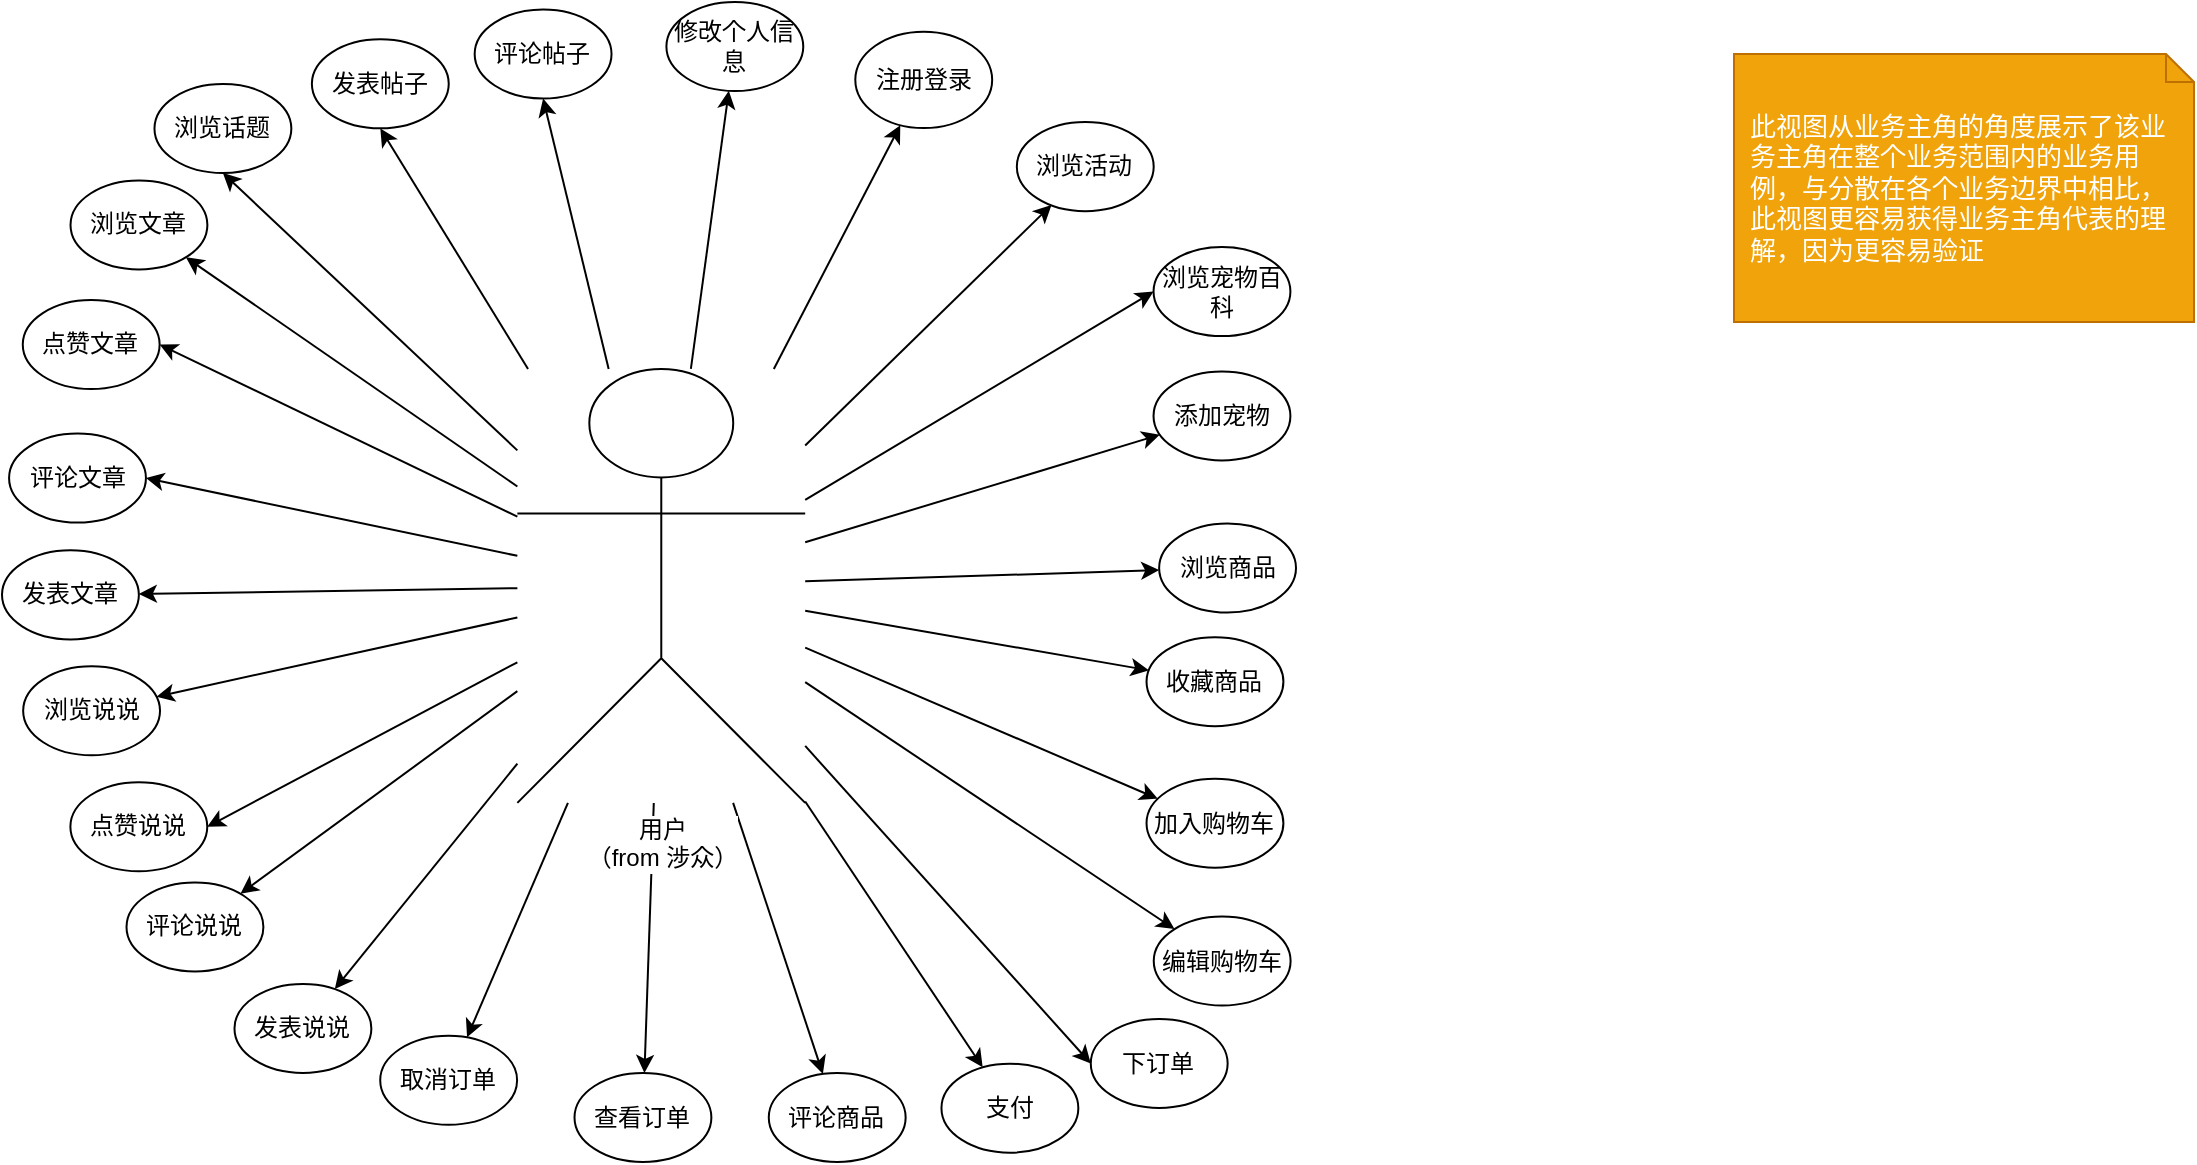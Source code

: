 <mxfile version="10.5.5" type="github"><diagram id="4drA4_VL7PKuh3zebIWI" name="Page-1"><mxGraphModel dx="1398" dy="766" grid="1" gridSize="10" guides="1" tooltips="1" connect="1" arrows="1" fold="1" page="1" pageScale="1" pageWidth="3000" pageHeight="1169" math="0" shadow="0"><root><mxCell id="0"/><mxCell id="1" parent="0"/><mxCell id="1uKB82ExgU9-zMNoNfxo-40" value="此视图从业务主角的角度展示了该业务主角在整个业务范围内的业务用例，与分散在各个业务边界中相比，此视图更容易获得业务主角代表的理解，因为更容易验证" style="shape=note;whiteSpace=wrap;html=1;size=14;verticalAlign=middle;align=left;spacingTop=0;fillColor=#f0a30a;strokeColor=#BD7000;fontColor=#ffffff;spacingLeft=6;spacingRight=6;fontSize=13;" parent="1" vertex="1"><mxGeometry x="1040" y="146" width="230" height="134" as="geometry"/></mxCell><mxCell id="qtiZKB6e6Ri6IMa2meDh-5" value="注册登录" style="ellipse;whiteSpace=wrap;html=1;" parent="1" vertex="1"><mxGeometry x="600.655" y="134.816" width="68.435" height="48.227" as="geometry"/></mxCell><mxCell id="1uKB82ExgU9-zMNoNfxo-3" style="edgeStyle=none;rounded=0;orthogonalLoop=1;jettySize=auto;html=1;" parent="1" source="qtiZKB6e6Ri6IMa2meDh-1" target="qtiZKB6e6Ri6IMa2meDh-5" edge="1"><mxGeometry relative="1" as="geometry"/></mxCell><mxCell id="qtiZKB6e6Ri6IMa2meDh-6" value="浏览话题" style="ellipse;whiteSpace=wrap;html=1;" parent="1" vertex="1"><mxGeometry x="250.236" y="161.004" width="68.435" height="44.517" as="geometry"/></mxCell><mxCell id="1uKB82ExgU9-zMNoNfxo-6" style="edgeStyle=none;rounded=0;orthogonalLoop=1;jettySize=auto;html=1;entryX=0.5;entryY=1;entryDx=0;entryDy=0;" parent="1" source="qtiZKB6e6Ri6IMa2meDh-1" target="qtiZKB6e6Ri6IMa2meDh-6" edge="1"><mxGeometry relative="1" as="geometry"/></mxCell><mxCell id="04boINX6uevTV2_hWLfY-1" value="浏览文章" style="ellipse;whiteSpace=wrap;html=1;" parent="1" vertex="1"><mxGeometry x="208.256" y="209.216" width="68.435" height="44.517" as="geometry"/></mxCell><mxCell id="1uKB82ExgU9-zMNoNfxo-7" style="edgeStyle=none;rounded=0;orthogonalLoop=1;jettySize=auto;html=1;" parent="1" source="qtiZKB6e6Ri6IMa2meDh-1" target="04boINX6uevTV2_hWLfY-1" edge="1"><mxGeometry relative="1" as="geometry"/></mxCell><mxCell id="04boINX6uevTV2_hWLfY-2" value="点赞文章" style="ellipse;whiteSpace=wrap;html=1;" parent="1" vertex="1"><mxGeometry x="184.383" y="269.007" width="68.435" height="44.517" as="geometry"/></mxCell><mxCell id="1uKB82ExgU9-zMNoNfxo-8" style="edgeStyle=none;rounded=0;orthogonalLoop=1;jettySize=auto;html=1;entryX=1;entryY=0.5;entryDx=0;entryDy=0;" parent="1" source="qtiZKB6e6Ri6IMa2meDh-1" target="04boINX6uevTV2_hWLfY-2" edge="1"><mxGeometry relative="1" as="geometry"/></mxCell><mxCell id="04boINX6uevTV2_hWLfY-3" value="修改个人信息" style="ellipse;whiteSpace=wrap;html=1;" parent="1" vertex="1"><mxGeometry x="506.201" y="120" width="68.435" height="44.517" as="geometry"/></mxCell><mxCell id="1uKB82ExgU9-zMNoNfxo-2" style="edgeStyle=none;rounded=0;orthogonalLoop=1;jettySize=auto;html=1;" parent="1" source="qtiZKB6e6Ri6IMa2meDh-1" target="04boINX6uevTV2_hWLfY-3" edge="1"><mxGeometry relative="1" as="geometry"><mxPoint x="557.605" y="250.401" as="targetPoint"/></mxGeometry></mxCell><mxCell id="04boINX6uevTV2_hWLfY-4" value="评论文章" style="ellipse;whiteSpace=wrap;html=1;" parent="1" vertex="1"><mxGeometry x="177.539" y="335.782" width="68.435" height="44.517" as="geometry"/></mxCell><mxCell id="1uKB82ExgU9-zMNoNfxo-9" style="edgeStyle=none;rounded=0;orthogonalLoop=1;jettySize=auto;html=1;entryX=1;entryY=0.5;entryDx=0;entryDy=0;" parent="1" source="qtiZKB6e6Ri6IMa2meDh-1" target="04boINX6uevTV2_hWLfY-4" edge="1"><mxGeometry relative="1" as="geometry"/></mxCell><mxCell id="04boINX6uevTV2_hWLfY-5" value="发表文章" style="ellipse;whiteSpace=wrap;html=1;" parent="1" vertex="1"><mxGeometry x="174" y="394.177" width="68.435" height="44.517" as="geometry"/></mxCell><mxCell id="1uKB82ExgU9-zMNoNfxo-10" style="edgeStyle=none;rounded=0;orthogonalLoop=1;jettySize=auto;html=1;" parent="1" source="qtiZKB6e6Ri6IMa2meDh-1" target="04boINX6uevTV2_hWLfY-5" edge="1"><mxGeometry relative="1" as="geometry"/></mxCell><mxCell id="04boINX6uevTV2_hWLfY-6" value="点赞说说" style="ellipse;whiteSpace=wrap;html=1;" parent="1" vertex="1"><mxGeometry x="208.198" y="510.11" width="68.435" height="44.517" as="geometry"/></mxCell><mxCell id="1uKB82ExgU9-zMNoNfxo-12" style="edgeStyle=none;rounded=0;orthogonalLoop=1;jettySize=auto;html=1;entryX=1;entryY=0.5;entryDx=0;entryDy=0;" parent="1" source="qtiZKB6e6Ri6IMa2meDh-1" target="04boINX6uevTV2_hWLfY-6" edge="1"><mxGeometry relative="1" as="geometry"/></mxCell><mxCell id="04boINX6uevTV2_hWLfY-7" value="浏览说说" style="ellipse;whiteSpace=wrap;html=1;" parent="1" vertex="1"><mxGeometry x="184.578" y="452.136" width="68.435" height="44.517" as="geometry"/></mxCell><mxCell id="1uKB82ExgU9-zMNoNfxo-11" style="edgeStyle=none;rounded=0;orthogonalLoop=1;jettySize=auto;html=1;" parent="1" source="qtiZKB6e6Ri6IMa2meDh-1" target="04boINX6uevTV2_hWLfY-7" edge="1"><mxGeometry relative="1" as="geometry"/></mxCell><mxCell id="04boINX6uevTV2_hWLfY-8" value="评论说说" style="ellipse;whiteSpace=wrap;html=1;" parent="1" vertex="1"><mxGeometry x="236.256" y="560.23" width="68.435" height="44.517" as="geometry"/></mxCell><mxCell id="1uKB82ExgU9-zMNoNfxo-13" style="edgeStyle=none;rounded=0;orthogonalLoop=1;jettySize=auto;html=1;" parent="1" source="qtiZKB6e6Ri6IMa2meDh-1" target="04boINX6uevTV2_hWLfY-8" edge="1"><mxGeometry relative="1" as="geometry"/></mxCell><mxCell id="04boINX6uevTV2_hWLfY-9" value="发表说说" style="ellipse;whiteSpace=wrap;html=1;" parent="1" vertex="1"><mxGeometry x="290.241" y="610.966" width="68.435" height="44.517" as="geometry"/></mxCell><mxCell id="1uKB82ExgU9-zMNoNfxo-14" style="edgeStyle=none;rounded=0;orthogonalLoop=1;jettySize=auto;html=1;" parent="1" source="qtiZKB6e6Ri6IMa2meDh-1" target="04boINX6uevTV2_hWLfY-9" edge="1"><mxGeometry relative="1" as="geometry"/></mxCell><mxCell id="04boINX6uevTV2_hWLfY-12" value="发表帖子" style="ellipse;whiteSpace=wrap;html=1;" parent="1" vertex="1"><mxGeometry x="328.936" y="138.655" width="68.435" height="44.517" as="geometry"/></mxCell><mxCell id="1uKB82ExgU9-zMNoNfxo-5" style="edgeStyle=none;rounded=0;orthogonalLoop=1;jettySize=auto;html=1;entryX=0.5;entryY=1;entryDx=0;entryDy=0;" parent="1" source="qtiZKB6e6Ri6IMa2meDh-1" target="04boINX6uevTV2_hWLfY-12" edge="1"><mxGeometry relative="1" as="geometry"/></mxCell><mxCell id="04boINX6uevTV2_hWLfY-13" value="评论帖子" style="ellipse;whiteSpace=wrap;html=1;" parent="1" vertex="1"><mxGeometry x="410.334" y="123.755" width="68.435" height="44.517" as="geometry"/></mxCell><mxCell id="1uKB82ExgU9-zMNoNfxo-1" style="rounded=0;orthogonalLoop=1;jettySize=auto;html=1;entryX=0.5;entryY=1;entryDx=0;entryDy=0;" parent="1" source="qtiZKB6e6Ri6IMa2meDh-1" target="04boINX6uevTV2_hWLfY-13" edge="1"><mxGeometry relative="1" as="geometry"/></mxCell><mxCell id="04boINX6uevTV2_hWLfY-14" value="浏览活动" style="ellipse;whiteSpace=wrap;html=1;" parent="1" vertex="1"><mxGeometry x="681.419" y="180.054" width="68.435" height="44.517" as="geometry"/></mxCell><mxCell id="1uKB82ExgU9-zMNoNfxo-4" style="edgeStyle=none;rounded=0;orthogonalLoop=1;jettySize=auto;html=1;entryX=0.253;entryY=0.931;entryDx=0;entryDy=0;entryPerimeter=0;" parent="1" source="qtiZKB6e6Ri6IMa2meDh-1" target="04boINX6uevTV2_hWLfY-14" edge="1"><mxGeometry relative="1" as="geometry"/></mxCell><mxCell id="04boINX6uevTV2_hWLfY-15" value="浏览宠物百科" style="ellipse;whiteSpace=wrap;html=1;" parent="1" vertex="1"><mxGeometry x="749.775" y="242.528" width="68.435" height="44.517" as="geometry"/></mxCell><mxCell id="1uKB82ExgU9-zMNoNfxo-15" style="edgeStyle=none;rounded=0;orthogonalLoop=1;jettySize=auto;html=1;entryX=0;entryY=0.5;entryDx=0;entryDy=0;" parent="1" source="qtiZKB6e6Ri6IMa2meDh-1" target="04boINX6uevTV2_hWLfY-15" edge="1"><mxGeometry relative="1" as="geometry"/></mxCell><mxCell id="04boINX6uevTV2_hWLfY-16" value="添加宠物" style="ellipse;whiteSpace=wrap;html=1;" parent="1" vertex="1"><mxGeometry x="749.769" y="304.714" width="68.435" height="44.517" as="geometry"/></mxCell><mxCell id="1uKB82ExgU9-zMNoNfxo-16" style="edgeStyle=none;rounded=0;orthogonalLoop=1;jettySize=auto;html=1;" parent="1" source="qtiZKB6e6Ri6IMa2meDh-1" target="04boINX6uevTV2_hWLfY-16" edge="1"><mxGeometry relative="1" as="geometry"/></mxCell><mxCell id="1uKB82ExgU9-zMNoNfxo-18" value="浏览商品" style="ellipse;whiteSpace=wrap;html=1;" parent="1" vertex="1"><mxGeometry x="752.565" y="380.772" width="68.435" height="44.517" as="geometry"/></mxCell><mxCell id="1uKB82ExgU9-zMNoNfxo-28" style="edgeStyle=none;rounded=0;orthogonalLoop=1;jettySize=auto;html=1;" parent="1" source="qtiZKB6e6Ri6IMa2meDh-1" target="1uKB82ExgU9-zMNoNfxo-18" edge="1"><mxGeometry relative="1" as="geometry"/></mxCell><mxCell id="1uKB82ExgU9-zMNoNfxo-19" value="收藏商品" style="ellipse;whiteSpace=wrap;html=1;" parent="1" vertex="1"><mxGeometry x="746.269" y="437.577" width="68.435" height="44.517" as="geometry"/></mxCell><mxCell id="1uKB82ExgU9-zMNoNfxo-29" style="edgeStyle=none;rounded=0;orthogonalLoop=1;jettySize=auto;html=1;" parent="1" source="qtiZKB6e6Ri6IMa2meDh-1" target="1uKB82ExgU9-zMNoNfxo-19" edge="1"><mxGeometry relative="1" as="geometry"/></mxCell><mxCell id="1uKB82ExgU9-zMNoNfxo-20" value="加入购物车" style="ellipse;whiteSpace=wrap;html=1;" parent="1" vertex="1"><mxGeometry x="746.269" y="508.35" width="68.435" height="44.517" as="geometry"/></mxCell><mxCell id="1uKB82ExgU9-zMNoNfxo-30" style="edgeStyle=none;rounded=0;orthogonalLoop=1;jettySize=auto;html=1;" parent="1" source="qtiZKB6e6Ri6IMa2meDh-1" target="1uKB82ExgU9-zMNoNfxo-20" edge="1"><mxGeometry relative="1" as="geometry"/></mxCell><mxCell id="1uKB82ExgU9-zMNoNfxo-21" value="编辑购物车" style="ellipse;whiteSpace=wrap;html=1;" parent="1" vertex="1"><mxGeometry x="749.867" y="577.26" width="68.435" height="44.517" as="geometry"/></mxCell><mxCell id="1uKB82ExgU9-zMNoNfxo-31" style="edgeStyle=none;rounded=0;orthogonalLoop=1;jettySize=auto;html=1;" parent="1" source="qtiZKB6e6Ri6IMa2meDh-1" target="1uKB82ExgU9-zMNoNfxo-21" edge="1"><mxGeometry relative="1" as="geometry"/></mxCell><mxCell id="1uKB82ExgU9-zMNoNfxo-22" value="下订单" style="ellipse;whiteSpace=wrap;html=1;" parent="1" vertex="1"><mxGeometry x="718.387" y="628.478" width="68.435" height="44.517" as="geometry"/></mxCell><mxCell id="1uKB82ExgU9-zMNoNfxo-32" style="edgeStyle=none;rounded=0;orthogonalLoop=1;jettySize=auto;html=1;entryX=0;entryY=0.5;entryDx=0;entryDy=0;" parent="1" source="qtiZKB6e6Ri6IMa2meDh-1" target="1uKB82ExgU9-zMNoNfxo-22" edge="1"><mxGeometry relative="1" as="geometry"/></mxCell><mxCell id="1uKB82ExgU9-zMNoNfxo-23" value="支付" style="ellipse;whiteSpace=wrap;html=1;" parent="1" vertex="1"><mxGeometry x="643.735" y="650.827" width="68.435" height="44.517" as="geometry"/></mxCell><mxCell id="1uKB82ExgU9-zMNoNfxo-33" style="edgeStyle=none;rounded=0;orthogonalLoop=1;jettySize=auto;html=1;" parent="1" source="qtiZKB6e6Ri6IMa2meDh-1" target="1uKB82ExgU9-zMNoNfxo-23" edge="1"><mxGeometry relative="1" as="geometry"/></mxCell><mxCell id="1uKB82ExgU9-zMNoNfxo-24" value="取消订单" style="ellipse;whiteSpace=wrap;html=1;" parent="1" vertex="1"><mxGeometry x="363.114" y="636.859" width="68.435" height="44.517" as="geometry"/></mxCell><mxCell id="1uKB82ExgU9-zMNoNfxo-35" value="" style="edgeStyle=none;rounded=0;orthogonalLoop=1;jettySize=auto;html=1;" parent="1" source="qtiZKB6e6Ri6IMa2meDh-1" target="1uKB82ExgU9-zMNoNfxo-24" edge="1"><mxGeometry relative="1" as="geometry"><mxPoint x="503.64" y="641.515" as="targetPoint"/></mxGeometry></mxCell><mxCell id="1uKB82ExgU9-zMNoNfxo-25" value="查看订单" style="ellipse;whiteSpace=wrap;html=1;" parent="1" vertex="1"><mxGeometry x="460.252" y="655.483" width="68.435" height="44.517" as="geometry"/></mxCell><mxCell id="1uKB82ExgU9-zMNoNfxo-36" style="edgeStyle=none;rounded=0;orthogonalLoop=1;jettySize=auto;html=1;" parent="1" source="qtiZKB6e6Ri6IMa2meDh-1" target="1uKB82ExgU9-zMNoNfxo-25" edge="1"><mxGeometry relative="1" as="geometry"/></mxCell><mxCell id="1uKB82ExgU9-zMNoNfxo-26" value="评论商品" style="ellipse;whiteSpace=wrap;html=1;" parent="1" vertex="1"><mxGeometry x="557.39" y="655.483" width="68.435" height="44.517" as="geometry"/></mxCell><mxCell id="1uKB82ExgU9-zMNoNfxo-37" style="edgeStyle=none;rounded=0;orthogonalLoop=1;jettySize=auto;html=1;" parent="1" source="qtiZKB6e6Ri6IMa2meDh-1" target="1uKB82ExgU9-zMNoNfxo-26" edge="1"><mxGeometry relative="1" as="geometry"/></mxCell><mxCell id="qtiZKB6e6Ri6IMa2meDh-1" value="用户&lt;br&gt;（from 涉众）&lt;br&gt;" style="shape=umlActor;verticalLabelPosition=bottom;labelBackgroundColor=#ffffff;verticalAlign=top;html=1;" parent="1" vertex="1"><mxGeometry x="431.685" y="303.481" width="143.908" height="216.975" as="geometry"/></mxCell></root></mxGraphModel></diagram></mxfile>